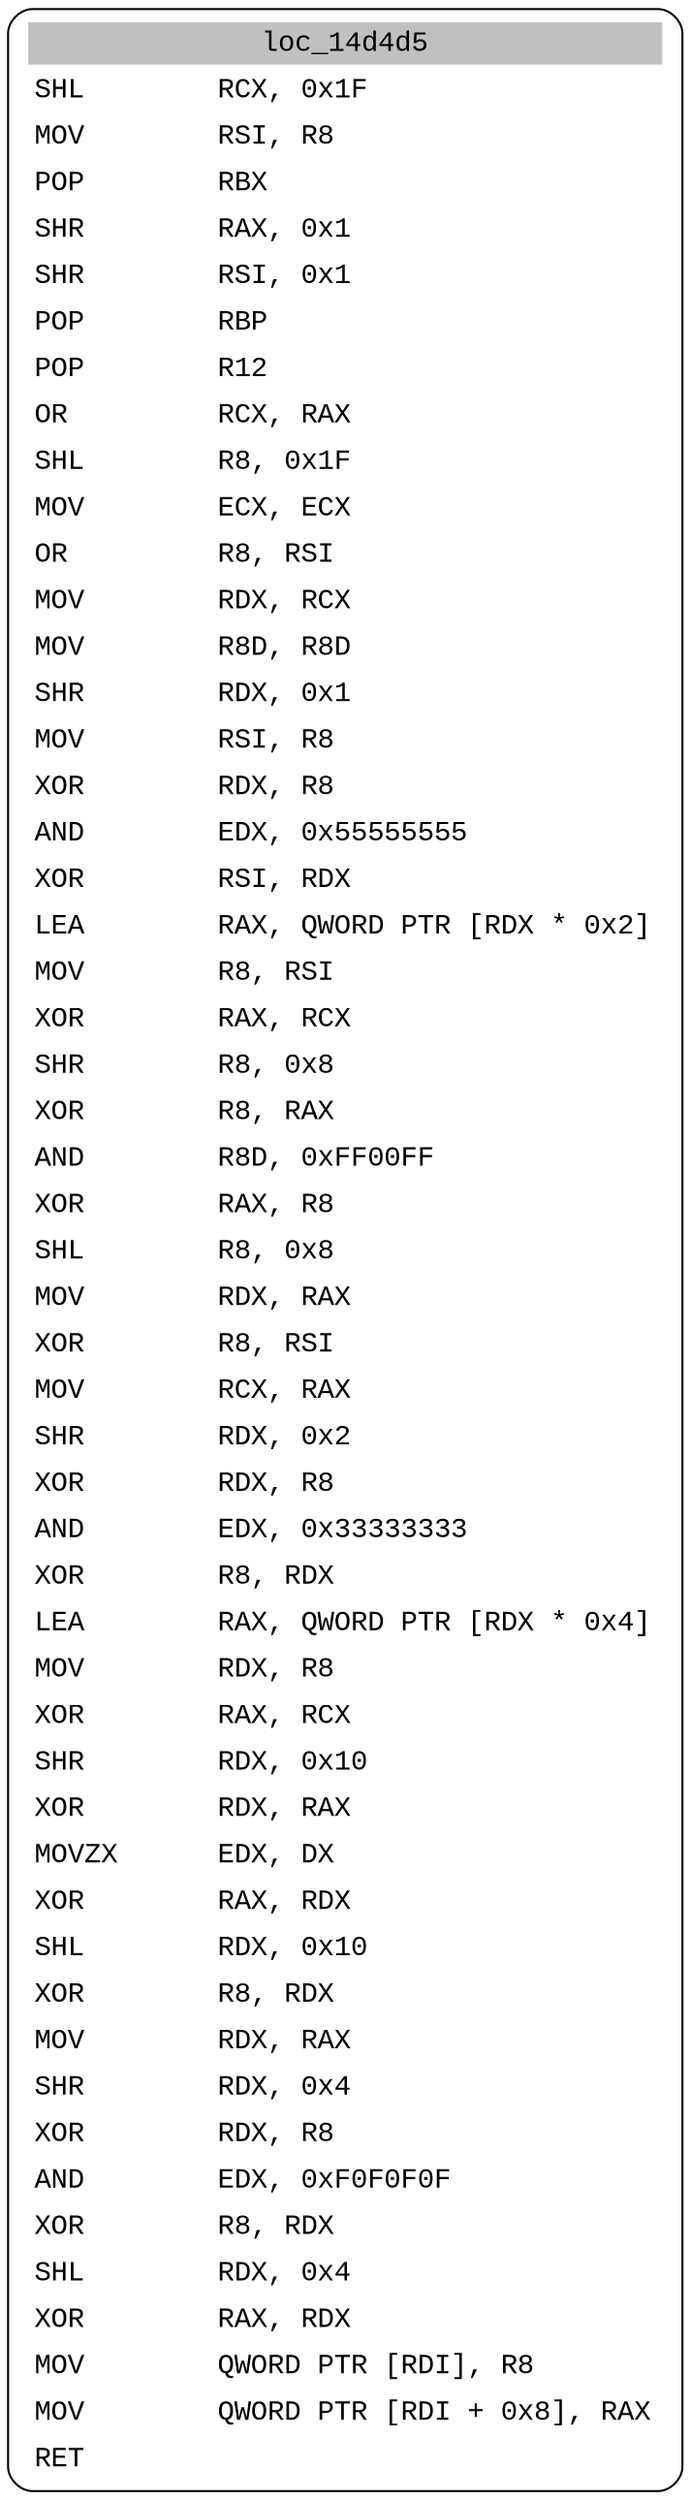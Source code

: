 digraph asm_graph {
1941 [
shape="Mrecord" fontname="Courier New"label =<<table border="0" cellborder="0" cellpadding="3"><tr><td align="center" colspan="2" bgcolor="grey">loc_14d4d5</td></tr><tr><td align="left">SHL        RCX, 0x1F</td></tr><tr><td align="left">MOV        RSI, R8</td></tr><tr><td align="left">POP        RBX</td></tr><tr><td align="left">SHR        RAX, 0x1</td></tr><tr><td align="left">SHR        RSI, 0x1</td></tr><tr><td align="left">POP        RBP</td></tr><tr><td align="left">POP        R12</td></tr><tr><td align="left">OR         RCX, RAX</td></tr><tr><td align="left">SHL        R8, 0x1F</td></tr><tr><td align="left">MOV        ECX, ECX</td></tr><tr><td align="left">OR         R8, RSI</td></tr><tr><td align="left">MOV        RDX, RCX</td></tr><tr><td align="left">MOV        R8D, R8D</td></tr><tr><td align="left">SHR        RDX, 0x1</td></tr><tr><td align="left">MOV        RSI, R8</td></tr><tr><td align="left">XOR        RDX, R8</td></tr><tr><td align="left">AND        EDX, 0x55555555</td></tr><tr><td align="left">XOR        RSI, RDX</td></tr><tr><td align="left">LEA        RAX, QWORD PTR [RDX * 0x2]</td></tr><tr><td align="left">MOV        R8, RSI</td></tr><tr><td align="left">XOR        RAX, RCX</td></tr><tr><td align="left">SHR        R8, 0x8</td></tr><tr><td align="left">XOR        R8, RAX</td></tr><tr><td align="left">AND        R8D, 0xFF00FF</td></tr><tr><td align="left">XOR        RAX, R8</td></tr><tr><td align="left">SHL        R8, 0x8</td></tr><tr><td align="left">MOV        RDX, RAX</td></tr><tr><td align="left">XOR        R8, RSI</td></tr><tr><td align="left">MOV        RCX, RAX</td></tr><tr><td align="left">SHR        RDX, 0x2</td></tr><tr><td align="left">XOR        RDX, R8</td></tr><tr><td align="left">AND        EDX, 0x33333333</td></tr><tr><td align="left">XOR        R8, RDX</td></tr><tr><td align="left">LEA        RAX, QWORD PTR [RDX * 0x4]</td></tr><tr><td align="left">MOV        RDX, R8</td></tr><tr><td align="left">XOR        RAX, RCX</td></tr><tr><td align="left">SHR        RDX, 0x10</td></tr><tr><td align="left">XOR        RDX, RAX</td></tr><tr><td align="left">MOVZX      EDX, DX</td></tr><tr><td align="left">XOR        RAX, RDX</td></tr><tr><td align="left">SHL        RDX, 0x10</td></tr><tr><td align="left">XOR        R8, RDX</td></tr><tr><td align="left">MOV        RDX, RAX</td></tr><tr><td align="left">SHR        RDX, 0x4</td></tr><tr><td align="left">XOR        RDX, R8</td></tr><tr><td align="left">AND        EDX, 0xF0F0F0F</td></tr><tr><td align="left">XOR        R8, RDX</td></tr><tr><td align="left">SHL        RDX, 0x4</td></tr><tr><td align="left">XOR        RAX, RDX</td></tr><tr><td align="left">MOV        QWORD PTR [RDI], R8</td></tr><tr><td align="left">MOV        QWORD PTR [RDI + 0x8], RAX</td></tr><tr><td align="left">RET        </td></tr></table>> ];
}